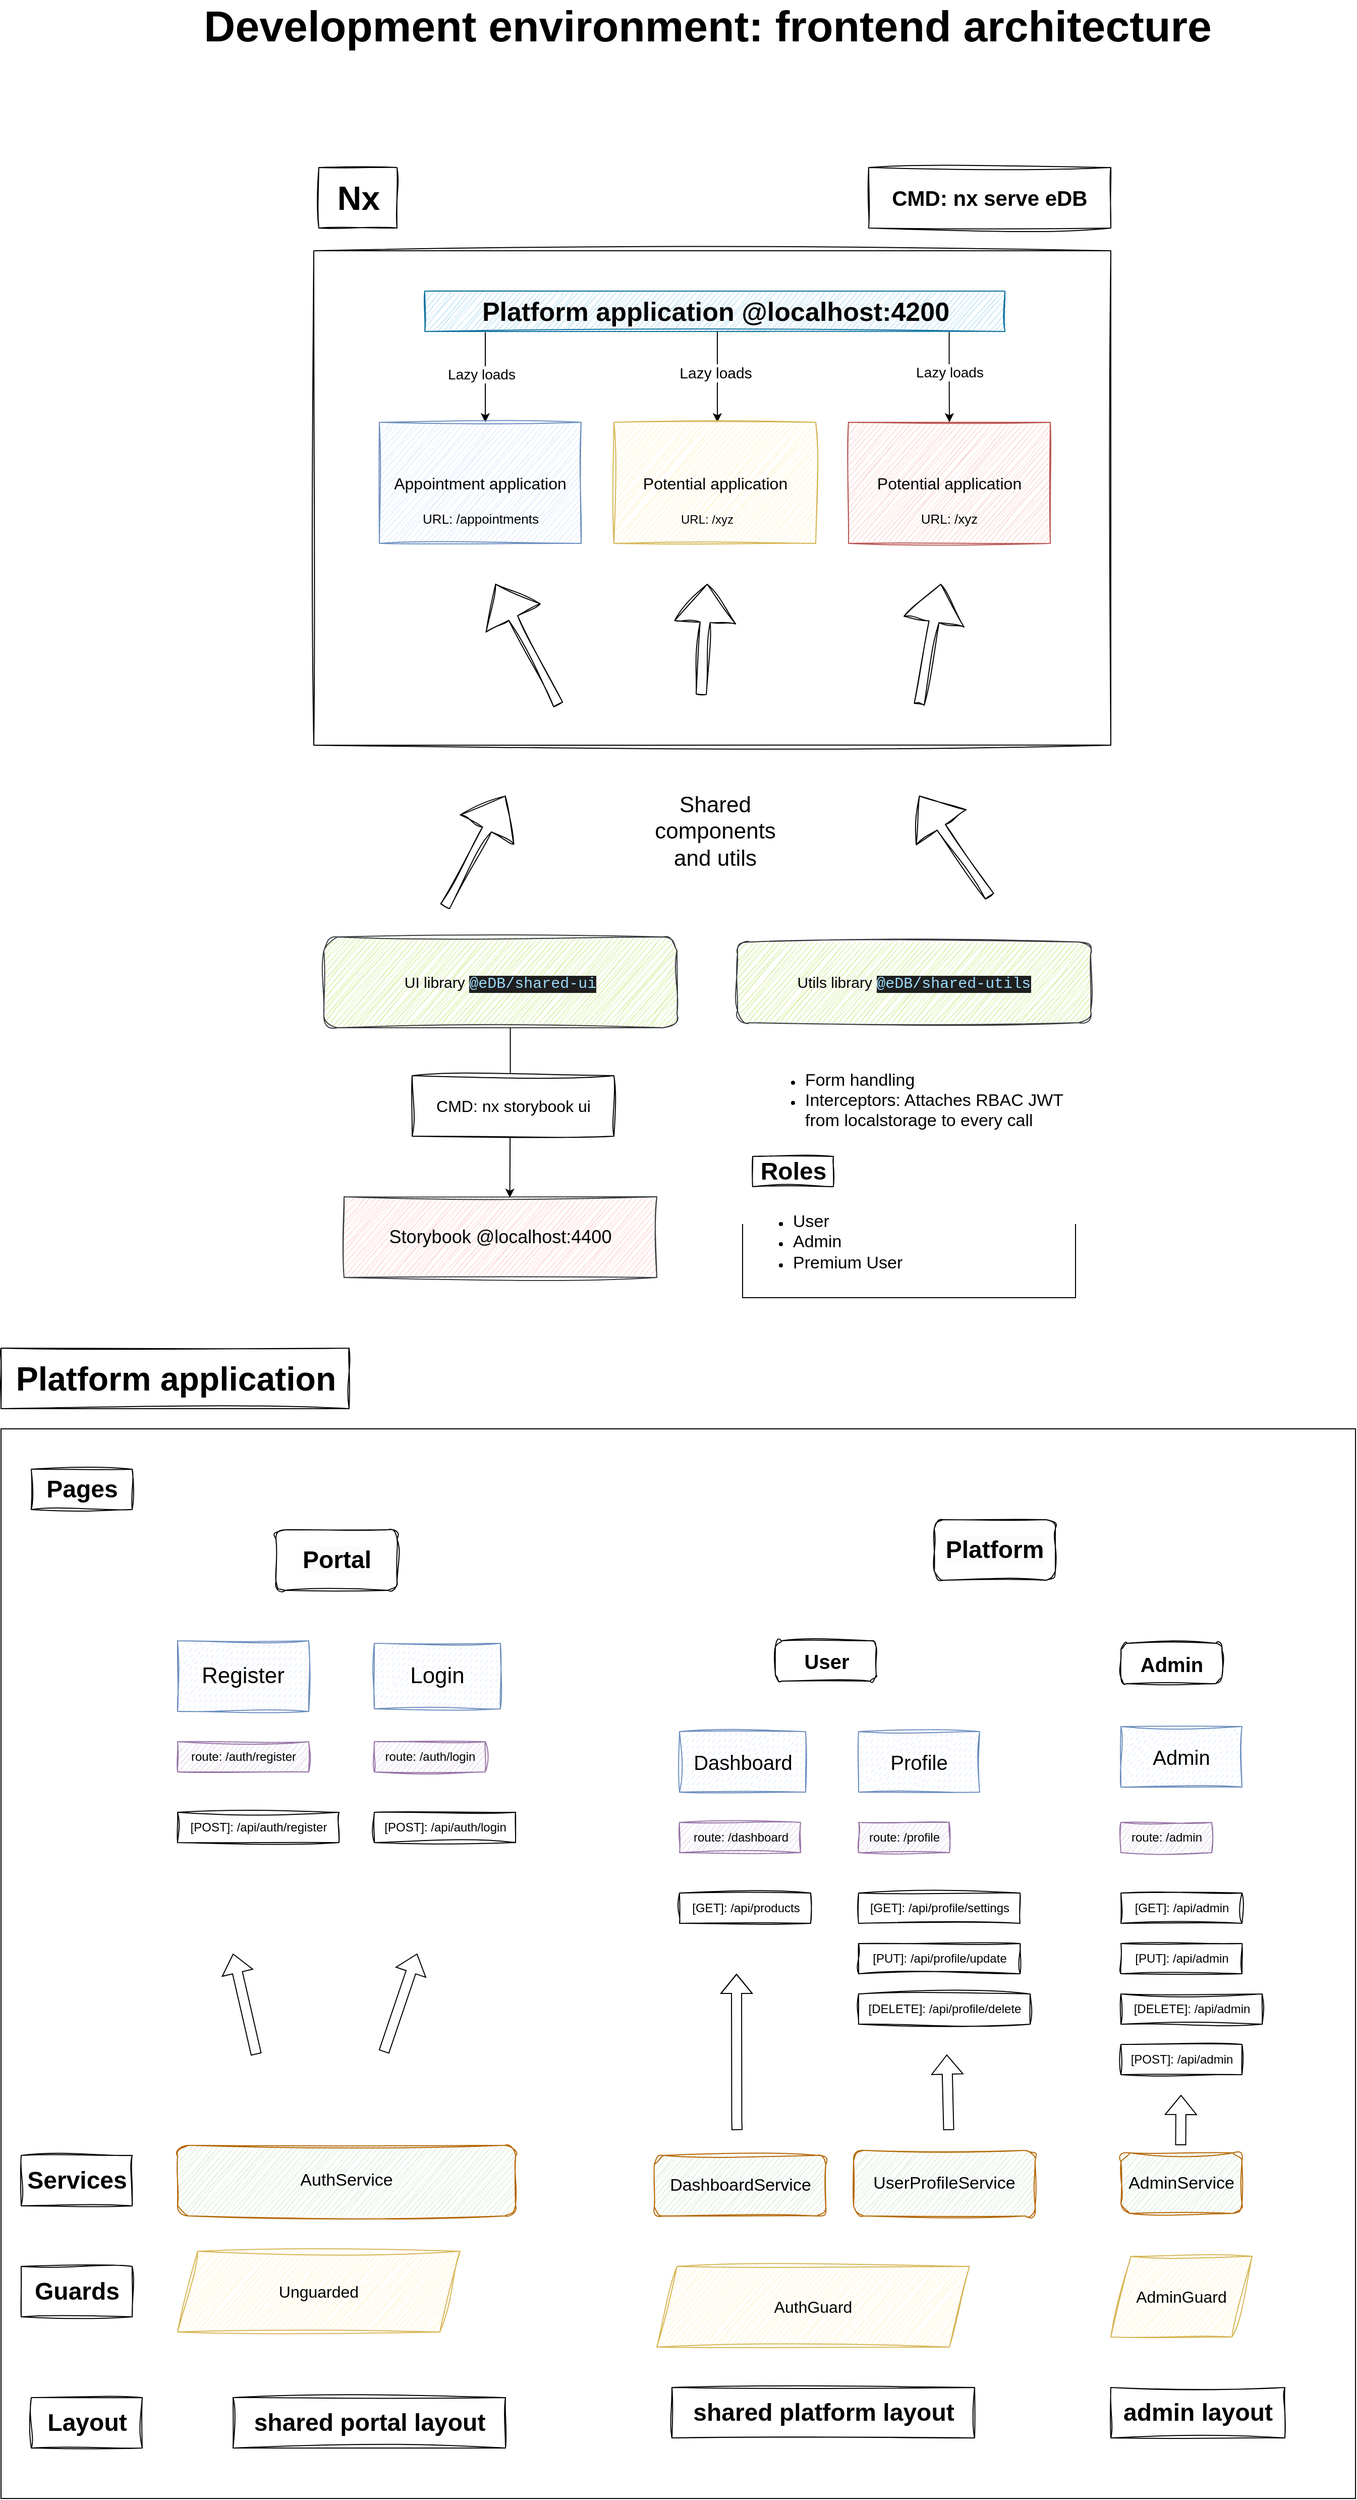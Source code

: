 <mxfile version="24.8.8">
  <diagram name="Page-1" id="nh4jwneAX2I31Z53x2l4">
    <mxGraphModel dx="6540" dy="2340" grid="1" gridSize="10" guides="1" tooltips="1" connect="1" arrows="1" fold="1" page="1" pageScale="1" pageWidth="3000" pageHeight="3000" math="0" shadow="0">
      <root>
        <mxCell id="0" />
        <mxCell id="1" parent="0" />
        <mxCell id="LP7Ed1BWK_VpSIzqsCGS-2" value="" style="rounded=0;whiteSpace=wrap;html=1;movable=1;resizable=1;rotatable=1;deletable=1;editable=1;locked=0;connectable=1;sketch=1;curveFitting=1;jiggle=2;" parent="1" vertex="1">
          <mxGeometry x="-1940" y="342.5" width="790" height="490" as="geometry" />
        </mxCell>
        <mxCell id="LP7Ed1BWK_VpSIzqsCGS-23" style="edgeStyle=orthogonalEdgeStyle;rounded=0;orthogonalLoop=1;jettySize=auto;html=1;exitX=0.5;exitY=1;exitDx=0;exitDy=0;" parent="1" source="LP7Ed1BWK_VpSIzqsCGS-4" target="LP7Ed1BWK_VpSIzqsCGS-13" edge="1">
          <mxGeometry relative="1" as="geometry">
            <Array as="points">
              <mxPoint x="-1540" y="422.5" />
            </Array>
          </mxGeometry>
        </mxCell>
        <mxCell id="LP7Ed1BWK_VpSIzqsCGS-24" style="edgeStyle=orthogonalEdgeStyle;rounded=0;orthogonalLoop=1;jettySize=auto;html=1;exitX=0.25;exitY=1;exitDx=0;exitDy=0;" parent="1" source="LP7Ed1BWK_VpSIzqsCGS-4" target="LP7Ed1BWK_VpSIzqsCGS-5" edge="1">
          <mxGeometry relative="1" as="geometry">
            <Array as="points">
              <mxPoint x="-1770" y="422.5" />
            </Array>
          </mxGeometry>
        </mxCell>
        <mxCell id="LP7Ed1BWK_VpSIzqsCGS-25" value="Lazy loads" style="edgeLabel;html=1;align=center;verticalAlign=middle;resizable=0;points=[];fontSize=14;" parent="LP7Ed1BWK_VpSIzqsCGS-24" vertex="1" connectable="0">
          <mxGeometry x="-0.048" relative="1" as="geometry">
            <mxPoint x="-5" y="42" as="offset" />
          </mxGeometry>
        </mxCell>
        <mxCell id="LP7Ed1BWK_VpSIzqsCGS-4" value="&lt;font style=&quot;font-size: 26px;&quot;&gt;Platform application @localhost:4200&lt;/font&gt;" style="text;fillColor=#b1ddf0;html=1;fontSize=24;fontStyle=1;verticalAlign=middle;align=center;rounded=0;sketch=1;curveFitting=1;jiggle=2;strokeColor=#10739e;" parent="1" vertex="1">
          <mxGeometry x="-1830" y="382.5" width="575" height="40" as="geometry" />
        </mxCell>
        <mxCell id="LP7Ed1BWK_VpSIzqsCGS-5" value="Appointment application" style="rounded=0;whiteSpace=wrap;html=1;fillColor=#dae8fc;strokeColor=#6c8ebf;sketch=1;curveFitting=1;jiggle=2;fontSize=16;" parent="1" vertex="1">
          <mxGeometry x="-1875" y="512.5" width="200" height="120" as="geometry" />
        </mxCell>
        <mxCell id="CCocl-EuiZUdixl_HcII-7" value="&lt;font style=&quot;font-size: 16px;&quot;&gt;nx storybook ui&lt;/font&gt;" style="edgeStyle=orthogonalEdgeStyle;rounded=0;orthogonalLoop=1;jettySize=auto;html=1;exitX=0.528;exitY=0.996;exitDx=0;exitDy=0;entryX=0.53;entryY=0.012;entryDx=0;entryDy=0;exitPerimeter=0;entryPerimeter=0;" edge="1" parent="1" source="LP7Ed1BWK_VpSIzqsCGS-8" target="lYHz6h8Hog2-7QlPZJF8-1">
          <mxGeometry x="0.003" relative="1" as="geometry">
            <Array as="points">
              <mxPoint x="-1745" y="1177.5" />
            </Array>
            <mxPoint as="offset" />
          </mxGeometry>
        </mxCell>
        <mxCell id="LP7Ed1BWK_VpSIzqsCGS-8" value="&lt;font style=&quot;font-size: 15px;&quot;&gt;&lt;font style=&quot;&quot;&gt;UI library&amp;nbsp;&lt;/font&gt;&lt;span style=&quot;color: rgb(156, 220, 254); background-color: rgb(31, 31, 31); font-family: Menlo, Monaco, &amp;quot;Courier New&amp;quot;, monospace; white-space: pre;&quot;&gt;@eDB/shared-ui&lt;/span&gt;&lt;/font&gt;" style="rounded=1;whiteSpace=wrap;html=1;sketch=1;curveFitting=1;jiggle=2;fillColor=#cdeb8b;strokeColor=#36393d;" parent="1" vertex="1">
          <mxGeometry x="-1930" y="1022.5" width="350" height="90" as="geometry" />
        </mxCell>
        <mxCell id="LP7Ed1BWK_VpSIzqsCGS-13" value="&lt;font style=&quot;font-size: 16px;&quot;&gt;Potential application&lt;/font&gt;" style="rounded=0;whiteSpace=wrap;html=1;fillColor=#fff2cc;strokeColor=#d6b656;sketch=1;curveFitting=1;jiggle=2;" parent="1" vertex="1">
          <mxGeometry x="-1642.5" y="512.5" width="200" height="120" as="geometry" />
        </mxCell>
        <mxCell id="LP7Ed1BWK_VpSIzqsCGS-28" value="URL: /appointments" style="text;html=1;align=center;verticalAlign=middle;whiteSpace=wrap;rounded=0;fontSize=13;" parent="1" vertex="1">
          <mxGeometry x="-1837.5" y="592.5" width="125" height="30" as="geometry" />
        </mxCell>
        <mxCell id="LP7Ed1BWK_VpSIzqsCGS-29" value="&lt;span style=&quot;font-size: 12px;&quot;&gt;URL: /xyz&lt;/span&gt;" style="text;html=1;align=center;verticalAlign=middle;whiteSpace=wrap;rounded=0;fontSize=13;" parent="1" vertex="1">
          <mxGeometry x="-1630" y="592.5" width="160" height="30" as="geometry" />
        </mxCell>
        <mxCell id="LP7Ed1BWK_VpSIzqsCGS-37" value="" style="edgeStyle=orthogonalEdgeStyle;rounded=0;orthogonalLoop=1;jettySize=auto;html=1;exitX=0.904;exitY=1.016;exitDx=0;exitDy=0;entryX=0.5;entryY=0;entryDx=0;entryDy=0;exitPerimeter=0;" parent="1" source="LP7Ed1BWK_VpSIzqsCGS-4" target="LP7Ed1BWK_VpSIzqsCGS-16" edge="1">
          <mxGeometry relative="1" as="geometry">
            <mxPoint x="-1647.5" y="462.5" as="sourcePoint" />
            <mxPoint x="-1310" y="532.5" as="targetPoint" />
            <Array as="points" />
          </mxGeometry>
        </mxCell>
        <mxCell id="LP7Ed1BWK_VpSIzqsCGS-16" value="&lt;font style=&quot;font-size: 16px;&quot;&gt;Potential application&lt;/font&gt;" style="rounded=0;whiteSpace=wrap;html=1;fillColor=#f8cecc;strokeColor=#b85450;sketch=1;curveFitting=1;jiggle=2;" parent="1" vertex="1">
          <mxGeometry x="-1410" y="512.5" width="200" height="120" as="geometry" />
        </mxCell>
        <mxCell id="LP7Ed1BWK_VpSIzqsCGS-38" value="Lazy loads" style="edgeLabel;html=1;align=center;verticalAlign=middle;resizable=0;points=[];fontSize=15;" parent="1" vertex="1" connectable="0">
          <mxGeometry x="-1542.498" y="462.5" as="geometry" />
        </mxCell>
        <mxCell id="LP7Ed1BWK_VpSIzqsCGS-39" value="Lazy loads" style="edgeLabel;html=1;align=center;verticalAlign=middle;resizable=0;points=[];fontSize=14;" parent="1" vertex="1" connectable="0">
          <mxGeometry x="-1309.998" y="462.5" as="geometry" />
        </mxCell>
        <mxCell id="LP7Ed1BWK_VpSIzqsCGS-30" value="URL: /xyz" style="text;html=1;align=center;verticalAlign=middle;whiteSpace=wrap;rounded=0;fontSize=13;" parent="1" vertex="1">
          <mxGeometry x="-1340" y="592.5" width="60" height="30" as="geometry" />
        </mxCell>
        <mxCell id="LP7Ed1BWK_VpSIzqsCGS-46" value="&lt;font style=&quot;font-size: 33px;&quot;&gt;Nx&lt;/font&gt;" style="text;strokeColor=default;fillColor=none;html=1;fontSize=24;fontStyle=1;verticalAlign=middle;align=center;rounded=0;sketch=1;curveFitting=1;jiggle=2;" parent="1" vertex="1">
          <mxGeometry x="-1935" y="260" width="77.5" height="60" as="geometry" />
        </mxCell>
        <mxCell id="lYHz6h8Hog2-7QlPZJF8-1" value="&lt;font style=&quot;font-size: 18px;&quot;&gt;Storybook @localhost:4400&lt;/font&gt;" style="rounded=0;whiteSpace=wrap;html=1;sketch=1;curveFitting=1;jiggle=2;fillColor=#ffcccc;strokeColor=#36393d;" parent="1" vertex="1">
          <mxGeometry x="-1910" y="1280" width="310" height="80" as="geometry" />
        </mxCell>
        <mxCell id="CCocl-EuiZUdixl_HcII-1" value="&lt;font style=&quot;font-size: 15px;&quot;&gt;&lt;font style=&quot;&quot;&gt;Utils library&lt;font style=&quot;&quot;&gt;&amp;nbsp;&lt;/font&gt;&lt;/font&gt;&lt;span style=&quot;color: rgb(156, 220, 254); background-color: rgb(31, 31, 31); font-family: Menlo, Monaco, &amp;quot;Courier New&amp;quot;, monospace; white-space: pre;&quot;&gt;&lt;font style=&quot;&quot;&gt;@eDB/shared-utils&lt;/font&gt;&lt;/span&gt;&lt;/font&gt;" style="rounded=1;whiteSpace=wrap;html=1;sketch=1;curveFitting=1;jiggle=2;fillColor=#cdeb8b;strokeColor=#36393d;" vertex="1" parent="1">
          <mxGeometry x="-1520" y="1027.5" width="350" height="80" as="geometry" />
        </mxCell>
        <mxCell id="CCocl-EuiZUdixl_HcII-8" value="" style="shape=partialRectangle;whiteSpace=wrap;html=1;bottom=1;right=1;left=1;top=0;fillColor=none;routingCenterX=-0.5;" vertex="1" parent="1">
          <mxGeometry x="-1515" y="1307.5" width="330" height="72.5" as="geometry" />
        </mxCell>
        <mxCell id="CCocl-EuiZUdixl_HcII-20" value="&lt;ul&gt;&lt;li&gt;&lt;span style=&quot;font-size: 17px;&quot;&gt;Form handling&amp;nbsp;&lt;/span&gt;&lt;/li&gt;&lt;li&gt;&lt;span style=&quot;font-size: 17px;&quot;&gt;Interceptors: Attaches RBAC&amp;nbsp;JWT from localstorage to every call made&lt;/span&gt;&lt;/li&gt;&lt;/ul&gt;" style="text;strokeColor=none;fillColor=none;html=1;whiteSpace=wrap;verticalAlign=middle;overflow=hidden;" vertex="1" parent="1">
          <mxGeometry x="-1495" y="1140" width="310" height="80" as="geometry" />
        </mxCell>
        <mxCell id="CCocl-EuiZUdixl_HcII-21" value="" style="shape=flexArrow;endArrow=classic;html=1;rounded=0;endWidth=49.474;endSize=12.242;sketch=1;curveFitting=1;jiggle=2;" edge="1" parent="1">
          <mxGeometry width="50" height="50" relative="1" as="geometry">
            <mxPoint x="-1810" y="992.5" as="sourcePoint" />
            <mxPoint x="-1750" y="882.5" as="targetPoint" />
          </mxGeometry>
        </mxCell>
        <mxCell id="CCocl-EuiZUdixl_HcII-22" value="" style="shape=flexArrow;endArrow=classic;html=1;rounded=0;endWidth=49.474;endSize=12.242;sketch=1;curveFitting=1;jiggle=2;" edge="1" parent="1">
          <mxGeometry width="50" height="50" relative="1" as="geometry">
            <mxPoint x="-1270" y="982.5" as="sourcePoint" />
            <mxPoint x="-1340" y="882.5" as="targetPoint" />
          </mxGeometry>
        </mxCell>
        <mxCell id="CCocl-EuiZUdixl_HcII-23" value="&lt;font style=&quot;font-size: 22px;&quot;&gt;Shared components and utils&lt;/font&gt;" style="text;html=1;align=center;verticalAlign=middle;whiteSpace=wrap;rounded=0;" vertex="1" parent="1">
          <mxGeometry x="-1602.5" y="882.5" width="120" height="70" as="geometry" />
        </mxCell>
        <mxCell id="CCocl-EuiZUdixl_HcII-24" value="" style="shape=flexArrow;endArrow=classic;html=1;rounded=0;endWidth=49.474;endSize=12.242;sketch=1;curveFitting=1;jiggle=2;" edge="1" parent="1">
          <mxGeometry width="50" height="50" relative="1" as="geometry">
            <mxPoint x="-1697.6" y="792.5" as="sourcePoint" />
            <mxPoint x="-1760" y="672.5" as="targetPoint" />
          </mxGeometry>
        </mxCell>
        <mxCell id="CCocl-EuiZUdixl_HcII-25" value="" style="shape=flexArrow;endArrow=classic;html=1;rounded=0;endWidth=49.474;endSize=12.242;sketch=1;curveFitting=1;jiggle=2;" edge="1" parent="1">
          <mxGeometry width="50" height="50" relative="1" as="geometry">
            <mxPoint x="-1556" y="782.5" as="sourcePoint" />
            <mxPoint x="-1550" y="672.5" as="targetPoint" />
          </mxGeometry>
        </mxCell>
        <mxCell id="CCocl-EuiZUdixl_HcII-27" value="" style="shape=flexArrow;endArrow=classic;html=1;rounded=0;endWidth=49.474;endSize=12.242;sketch=1;curveFitting=1;jiggle=2;" edge="1" parent="1">
          <mxGeometry width="50" height="50" relative="1" as="geometry">
            <mxPoint x="-1340" y="792.5" as="sourcePoint" />
            <mxPoint x="-1318.46" y="672.5" as="targetPoint" />
          </mxGeometry>
        </mxCell>
        <mxCell id="CCocl-EuiZUdixl_HcII-28" value="&lt;blockquote style=&quot;margin: 0 0 0 40px; border: none; padding: 0px;&quot;&gt;&lt;br&gt;&lt;/blockquote&gt;" style="text;strokeColor=none;fillColor=none;html=1;fontSize=24;fontStyle=1;verticalAlign=middle;align=center;" vertex="1" parent="1">
          <mxGeometry x="-2100" y="1020" width="270" height="40" as="geometry" />
        </mxCell>
        <mxCell id="CCocl-EuiZUdixl_HcII-29" value="&lt;span style=&quot;font-size: 21px; font-weight: 700; text-wrap-mode: nowrap;&quot;&gt;CMD:&amp;nbsp;nx serve eDB&lt;/span&gt;" style="rounded=0;whiteSpace=wrap;html=1;sketch=1;curveFitting=1;jiggle=2;" vertex="1" parent="1">
          <mxGeometry x="-1390" y="260" width="240" height="60" as="geometry" />
        </mxCell>
        <mxCell id="CCocl-EuiZUdixl_HcII-31" value="&lt;span style=&quot;font-size: 43px;&quot;&gt;Development environment: frontend architecture&lt;/span&gt;" style="text;strokeColor=none;fillColor=none;html=1;fontSize=24;fontStyle=1;verticalAlign=middle;align=center;" vertex="1" parent="1">
          <mxGeometry x="-2050" y="100" width="1000" height="40" as="geometry" />
        </mxCell>
        <mxCell id="CCocl-EuiZUdixl_HcII-34" value="" style="rounded=0;whiteSpace=wrap;html=1;movable=0;resizable=0;rotatable=0;deletable=0;editable=0;locked=1;connectable=0;" vertex="1" parent="1">
          <mxGeometry x="-2250" y="1510" width="1342.5" height="1060" as="geometry" />
        </mxCell>
        <mxCell id="CCocl-EuiZUdixl_HcII-33" value="&lt;font style=&quot;font-size: 33px;&quot;&gt;Platform application&lt;/font&gt;" style="text;strokeColor=default;fillColor=none;html=1;fontSize=24;fontStyle=1;verticalAlign=middle;align=center;rounded=0;sketch=1;curveFitting=1;jiggle=2;" vertex="1" parent="1">
          <mxGeometry x="-2250" y="1430" width="345" height="60" as="geometry" />
        </mxCell>
        <mxCell id="CCocl-EuiZUdixl_HcII-35" value="&lt;font style=&quot;font-size: 22px;&quot;&gt;Login&lt;/font&gt;" style="rounded=0;whiteSpace=wrap;html=1;sketch=1;curveFitting=1;jiggle=2;fillColor=#dae8fc;strokeColor=#6c8ebf;fillStyle=dashed;" vertex="1" parent="1">
          <mxGeometry x="-1880" y="1722.5" width="125" height="65" as="geometry" />
        </mxCell>
        <mxCell id="CCocl-EuiZUdixl_HcII-36" value="&lt;font style=&quot;font-size: 22px;&quot;&gt;Register&lt;/font&gt;" style="rounded=0;whiteSpace=wrap;html=1;sketch=1;curveFitting=1;jiggle=2;fillColor=#dae8fc;strokeColor=#6c8ebf;fillStyle=dashed;" vertex="1" parent="1">
          <mxGeometry x="-2075" y="1720" width="130" height="70" as="geometry" />
        </mxCell>
        <mxCell id="CCocl-EuiZUdixl_HcII-37" value="&lt;font style=&quot;font-size: 20px;&quot;&gt;Dashboard&lt;/font&gt;" style="rounded=0;whiteSpace=wrap;html=1;sketch=1;curveFitting=1;jiggle=2;fillColor=#dae8fc;strokeColor=#6c8ebf;fillStyle=dashed;" vertex="1" parent="1">
          <mxGeometry x="-1577.5" y="1810" width="125" height="60" as="geometry" />
        </mxCell>
        <mxCell id="CCocl-EuiZUdixl_HcII-38" value="&lt;span style=&quot;font-size: 20px;&quot;&gt;Profile&lt;/span&gt;" style="rounded=0;whiteSpace=wrap;html=1;sketch=1;curveFitting=1;jiggle=2;fillColor=#dae8fc;strokeColor=#6c8ebf;fillStyle=dashed;" vertex="1" parent="1">
          <mxGeometry x="-1400" y="1810" width="120" height="60" as="geometry" />
        </mxCell>
        <mxCell id="CCocl-EuiZUdixl_HcII-40" value="&lt;font style=&quot;font-size: 20px;&quot;&gt;Admin&lt;/font&gt;" style="rounded=0;whiteSpace=wrap;html=1;sketch=1;curveFitting=1;jiggle=2;fillColor=#dae8fc;strokeColor=#6c8ebf;fillStyle=dashed;" vertex="1" parent="1">
          <mxGeometry x="-1140" y="1805" width="120" height="60" as="geometry" />
        </mxCell>
        <mxCell id="CCocl-EuiZUdixl_HcII-43" value="Services" style="text;strokeColor=default;fillColor=none;html=1;fontSize=24;fontStyle=1;verticalAlign=middle;align=center;sketch=1;curveFitting=1;jiggle=2;" vertex="1" parent="1">
          <mxGeometry x="-2230" y="2230" width="110" height="50" as="geometry" />
        </mxCell>
        <mxCell id="CCocl-EuiZUdixl_HcII-44" value="&lt;font style=&quot;font-size: 17px;&quot;&gt;UserProfileService&lt;/font&gt;" style="rounded=1;whiteSpace=wrap;html=1;sketch=1;curveFitting=1;jiggle=2;strokeColor=#B36602;fillColor=#D5E8D4;" vertex="1" parent="1">
          <mxGeometry x="-1405" y="2225" width="180" height="65" as="geometry" />
        </mxCell>
        <mxCell id="CCocl-EuiZUdixl_HcII-45" value="&lt;font style=&quot;font-size: 17px;&quot;&gt;AuthService&lt;/font&gt;" style="rounded=1;whiteSpace=wrap;html=1;sketch=1;curveFitting=1;jiggle=2;fillColor=#d5e8d4;strokeColor=#B36602;" vertex="1" parent="1">
          <mxGeometry x="-2075" y="2220" width="335" height="70" as="geometry" />
        </mxCell>
        <mxCell id="CCocl-EuiZUdixl_HcII-46" value="Pages" style="text;strokeColor=default;fillColor=none;html=1;fontSize=24;fontStyle=1;verticalAlign=middle;align=center;sketch=1;curveFitting=1;jiggle=2;" vertex="1" parent="1">
          <mxGeometry x="-2220" y="1550" width="100" height="40" as="geometry" />
        </mxCell>
        <mxCell id="CCocl-EuiZUdixl_HcII-53" value="[POST]: /api/auth/register" style="text;html=1;align=center;verticalAlign=middle;resizable=0;points=[];autosize=1;strokeColor=default;fillColor=none;sketch=1;curveFitting=1;jiggle=2;" vertex="1" parent="1">
          <mxGeometry x="-2075" y="1890" width="160" height="30" as="geometry" />
        </mxCell>
        <mxCell id="CCocl-EuiZUdixl_HcII-55" value="route: /auth/login" style="text;html=1;align=center;verticalAlign=middle;resizable=0;points=[];autosize=1;strokeColor=#9673a6;fillColor=#e1d5e7;sketch=1;curveFitting=1;jiggle=2;" vertex="1" parent="1">
          <mxGeometry x="-1880" y="1820" width="110" height="30" as="geometry" />
        </mxCell>
        <mxCell id="CCocl-EuiZUdixl_HcII-56" value="route: /admin" style="text;html=1;align=center;verticalAlign=middle;resizable=0;points=[];autosize=1;strokeColor=#9673a6;fillColor=#e1d5e7;sketch=1;curveFitting=1;jiggle=2;" vertex="1" parent="1">
          <mxGeometry x="-1140" y="1900" width="90" height="30" as="geometry" />
        </mxCell>
        <mxCell id="CCocl-EuiZUdixl_HcII-57" value="[PUT]: /api/profile/update" style="text;html=1;align=center;verticalAlign=middle;resizable=0;points=[];autosize=1;strokeColor=default;fillColor=none;sketch=1;curveFitting=1;jiggle=2;" vertex="1" parent="1">
          <mxGeometry x="-1400" y="2020" width="160" height="30" as="geometry" />
        </mxCell>
        <mxCell id="CCocl-EuiZUdixl_HcII-59" value="[GET]: /api/profile/settings" style="text;html=1;align=center;verticalAlign=middle;resizable=0;points=[];autosize=1;strokeColor=default;fillColor=none;sketch=1;curveFitting=1;jiggle=2;" vertex="1" parent="1">
          <mxGeometry x="-1400" y="1970" width="160" height="30" as="geometry" />
        </mxCell>
        <mxCell id="CCocl-EuiZUdixl_HcII-61" value="[GET]: /api/products" style="text;html=1;align=center;verticalAlign=middle;resizable=0;points=[];autosize=1;strokeColor=default;fillColor=none;sketch=1;curveFitting=1;jiggle=2;" vertex="1" parent="1">
          <mxGeometry x="-1577.5" y="1970" width="130" height="30" as="geometry" />
        </mxCell>
        <mxCell id="CCocl-EuiZUdixl_HcII-62" value="&lt;font style=&quot;font-size: 17px;&quot;&gt;DashboardService&lt;/font&gt;" style="rounded=1;whiteSpace=wrap;html=1;sketch=1;curveFitting=1;jiggle=2;strokeColor=#B36602;fillColor=#D5E8D4;" vertex="1" parent="1">
          <mxGeometry x="-1602.5" y="2230" width="170" height="60" as="geometry" />
        </mxCell>
        <mxCell id="CCocl-EuiZUdixl_HcII-63" value="&lt;font style=&quot;font-size: 17px;&quot;&gt;AdminService&lt;/font&gt;" style="rounded=1;whiteSpace=wrap;html=1;sketch=1;curveFitting=1;jiggle=2;strokeColor=#B36602;fillColor=#D5E8D4;" vertex="1" parent="1">
          <mxGeometry x="-1140" y="2227.5" width="120" height="60" as="geometry" />
        </mxCell>
        <mxCell id="CCocl-EuiZUdixl_HcII-65" value="&lt;font style=&quot;font-size: 16px;&quot;&gt;AuthGuard&lt;/font&gt;" style="shape=parallelogram;perimeter=parallelogramPerimeter;whiteSpace=wrap;html=1;fixedSize=1;sketch=1;curveFitting=1;jiggle=2;fillColor=#fff2cc;strokeColor=#d6b656;" vertex="1" parent="1">
          <mxGeometry x="-1600" y="2340" width="310" height="80" as="geometry" />
        </mxCell>
        <mxCell id="CCocl-EuiZUdixl_HcII-66" value="&lt;span style=&quot;font-size: 16px;&quot;&gt;AdminGuard&lt;/span&gt;" style="shape=parallelogram;perimeter=parallelogramPerimeter;whiteSpace=wrap;html=1;fixedSize=1;sketch=1;curveFitting=1;jiggle=2;fillColor=#fff2cc;strokeColor=#d6b656;" vertex="1" parent="1">
          <mxGeometry x="-1150" y="2330" width="140" height="80" as="geometry" />
        </mxCell>
        <mxCell id="CCocl-EuiZUdixl_HcII-67" value="Guards" style="text;strokeColor=default;fillColor=none;html=1;fontSize=24;fontStyle=1;verticalAlign=middle;align=center;sketch=1;curveFitting=1;jiggle=2;" vertex="1" parent="1">
          <mxGeometry x="-2230" y="2340" width="110" height="50" as="geometry" />
        </mxCell>
        <mxCell id="CCocl-EuiZUdixl_HcII-69" value="&lt;font style=&quot;font-size: 16px;&quot;&gt;Unguarded&lt;/font&gt;" style="shape=parallelogram;perimeter=parallelogramPerimeter;whiteSpace=wrap;html=1;fixedSize=1;sketch=1;curveFitting=1;jiggle=2;fillColor=#fff2cc;strokeColor=#d6b656;" vertex="1" parent="1">
          <mxGeometry x="-2075" y="2325" width="280" height="80" as="geometry" />
        </mxCell>
        <mxCell id="CCocl-EuiZUdixl_HcII-71" value="route: /auth/register" style="text;html=1;align=center;verticalAlign=middle;resizable=0;points=[];autosize=1;strokeColor=#9673a6;fillColor=#e1d5e7;sketch=1;curveFitting=1;jiggle=2;" vertex="1" parent="1">
          <mxGeometry x="-2075" y="1820" width="130" height="30" as="geometry" />
        </mxCell>
        <mxCell id="CCocl-EuiZUdixl_HcII-72" value="[POST]: /api/auth/login" style="text;html=1;align=center;verticalAlign=middle;resizable=0;points=[];autosize=1;strokeColor=default;fillColor=none;sketch=1;curveFitting=1;jiggle=2;" vertex="1" parent="1">
          <mxGeometry x="-1880" y="1890" width="140" height="30" as="geometry" />
        </mxCell>
        <mxCell id="CCocl-EuiZUdixl_HcII-73" value="route: /dashboard" style="text;html=1;align=center;verticalAlign=middle;resizable=0;points=[];autosize=1;strokeColor=#9673a6;fillColor=#e1d5e7;sketch=1;curveFitting=1;jiggle=2;" vertex="1" parent="1">
          <mxGeometry x="-1577.5" y="1900" width="120" height="30" as="geometry" />
        </mxCell>
        <mxCell id="CCocl-EuiZUdixl_HcII-74" value="route: /profile" style="text;html=1;align=center;verticalAlign=middle;resizable=0;points=[];autosize=1;strokeColor=#9673a6;fillColor=#e1d5e7;sketch=1;curveFitting=1;jiggle=2;" vertex="1" parent="1">
          <mxGeometry x="-1400" y="1900" width="90" height="30" as="geometry" />
        </mxCell>
        <mxCell id="CCocl-EuiZUdixl_HcII-76" value="[GET]: /api/admin" style="text;html=1;align=center;verticalAlign=middle;resizable=0;points=[];autosize=1;strokeColor=default;fillColor=none;sketch=1;curveFitting=1;jiggle=2;" vertex="1" parent="1">
          <mxGeometry x="-1140" y="1970" width="120" height="30" as="geometry" />
        </mxCell>
        <mxCell id="CCocl-EuiZUdixl_HcII-79" value="" style="shape=flexArrow;endArrow=classic;html=1;rounded=0;" edge="1" parent="1">
          <mxGeometry width="50" height="50" relative="1" as="geometry">
            <mxPoint x="-1520.48" y="2205" as="sourcePoint" />
            <mxPoint x="-1521" y="2050" as="targetPoint" />
            <Array as="points">
              <mxPoint x="-1520.77" y="2195" />
            </Array>
          </mxGeometry>
        </mxCell>
        <mxCell id="CCocl-EuiZUdixl_HcII-80" value="" style="shape=flexArrow;endArrow=classic;html=1;rounded=0;" edge="1" parent="1">
          <mxGeometry width="50" height="50" relative="1" as="geometry">
            <mxPoint x="-1310.71" y="2205" as="sourcePoint" />
            <mxPoint x="-1312.54" y="2130" as="targetPoint" />
            <Array as="points">
              <mxPoint x="-1310" y="2205" />
            </Array>
          </mxGeometry>
        </mxCell>
        <mxCell id="CCocl-EuiZUdixl_HcII-81" value="" style="shape=flexArrow;endArrow=classic;html=1;rounded=0;" edge="1" parent="1">
          <mxGeometry width="50" height="50" relative="1" as="geometry">
            <mxPoint x="-1080.77" y="2220" as="sourcePoint" />
            <mxPoint x="-1080.44" y="2170" as="targetPoint" />
            <Array as="points">
              <mxPoint x="-1080.06" y="2220" />
            </Array>
          </mxGeometry>
        </mxCell>
        <mxCell id="CCocl-EuiZUdixl_HcII-82" value="[DELETE]: /api/profile/delete" style="text;html=1;align=center;verticalAlign=middle;resizable=0;points=[];autosize=1;strokeColor=default;fillColor=none;sketch=1;curveFitting=1;jiggle=2;" vertex="1" parent="1">
          <mxGeometry x="-1400" y="2070" width="170" height="30" as="geometry" />
        </mxCell>
        <mxCell id="CCocl-EuiZUdixl_HcII-84" value="&lt;ul&gt;&lt;li&gt;&lt;font style=&quot;font-size: 17px;&quot;&gt;User&lt;/font&gt;&lt;/li&gt;&lt;li&gt;&lt;font style=&quot;font-size: 17px;&quot;&gt;Admin&lt;/font&gt;&lt;/li&gt;&lt;li&gt;&lt;font style=&quot;font-size: 17px;&quot;&gt;Premium User&lt;/font&gt;&lt;/li&gt;&lt;/ul&gt;" style="text;strokeColor=none;fillColor=none;html=1;whiteSpace=wrap;verticalAlign=middle;overflow=hidden;" vertex="1" parent="1">
          <mxGeometry x="-1507.5" y="1280" width="182.5" height="90" as="geometry" />
        </mxCell>
        <mxCell id="CCocl-EuiZUdixl_HcII-85" value="Roles" style="text;strokeColor=default;fillColor=none;html=1;fontSize=24;fontStyle=1;verticalAlign=middle;align=center;sketch=1;curveFitting=1;jiggle=2;" vertex="1" parent="1">
          <mxGeometry x="-1505" y="1240" width="80" height="30" as="geometry" />
        </mxCell>
        <mxCell id="CCocl-EuiZUdixl_HcII-89" value="&lt;span style=&quot;color: rgb(0, 0, 0); font-family: Helvetica; font-size: 16px; font-style: normal; font-variant-ligatures: normal; font-variant-caps: normal; font-weight: 400; letter-spacing: normal; orphans: 2; text-align: center; text-indent: 0px; text-transform: none; widows: 2; word-spacing: 0px; -webkit-text-stroke-width: 0px; white-space: nowrap; background-color: rgb(255, 255, 255); text-decoration-thickness: initial; text-decoration-style: initial; text-decoration-color: initial; display: inline !important; float: none;&quot;&gt;CMD: nx storybook ui&lt;/span&gt;" style="rounded=0;whiteSpace=wrap;html=1;sketch=1;curveFitting=1;jiggle=2;" vertex="1" parent="1">
          <mxGeometry x="-1842.5" y="1160" width="200" height="60" as="geometry" />
        </mxCell>
        <mxCell id="CCocl-EuiZUdixl_HcII-92" value="[PUT]: /api/admin" style="text;html=1;align=center;verticalAlign=middle;resizable=0;points=[];autosize=1;strokeColor=default;fillColor=none;sketch=1;curveFitting=1;jiggle=2;" vertex="1" parent="1">
          <mxGeometry x="-1140" y="2020" width="120" height="30" as="geometry" />
        </mxCell>
        <mxCell id="CCocl-EuiZUdixl_HcII-93" value="[DELETE]: /api/admin" style="text;html=1;align=center;verticalAlign=middle;resizable=0;points=[];autosize=1;strokeColor=default;fillColor=none;sketch=1;curveFitting=1;jiggle=2;" vertex="1" parent="1">
          <mxGeometry x="-1140" y="2070" width="140" height="30" as="geometry" />
        </mxCell>
        <mxCell id="CCocl-EuiZUdixl_HcII-94" value="[POST]: /api/admin" style="text;html=1;align=center;verticalAlign=middle;resizable=0;points=[];autosize=1;strokeColor=default;fillColor=none;sketch=1;curveFitting=1;jiggle=2;" vertex="1" parent="1">
          <mxGeometry x="-1140" y="2120" width="120" height="30" as="geometry" />
        </mxCell>
        <mxCell id="CCocl-EuiZUdixl_HcII-95" value="Layout" style="text;strokeColor=default;fillColor=none;html=1;fontSize=24;fontStyle=1;verticalAlign=middle;align=center;sketch=1;curveFitting=1;jiggle=2;" vertex="1" parent="1">
          <mxGeometry x="-2220" y="2470" width="110" height="50" as="geometry" />
        </mxCell>
        <mxCell id="CCocl-EuiZUdixl_HcII-96" value="shared portal layout" style="text;strokeColor=default;fillColor=none;html=1;fontSize=24;fontStyle=1;verticalAlign=middle;align=center;sketch=1;curveFitting=1;jiggle=2;" vertex="1" parent="1">
          <mxGeometry x="-2020" y="2470" width="270" height="50" as="geometry" />
        </mxCell>
        <mxCell id="CCocl-EuiZUdixl_HcII-97" value="shared platform layout" style="text;strokeColor=default;fillColor=none;html=1;fontSize=24;fontStyle=1;verticalAlign=middle;align=center;sketch=1;curveFitting=1;jiggle=2;" vertex="1" parent="1">
          <mxGeometry x="-1585" y="2460" width="300" height="50" as="geometry" />
        </mxCell>
        <mxCell id="CCocl-EuiZUdixl_HcII-98" value="admin layout" style="text;strokeColor=default;fillColor=none;html=1;fontSize=24;fontStyle=1;verticalAlign=middle;align=center;sketch=1;curveFitting=1;jiggle=2;" vertex="1" parent="1">
          <mxGeometry x="-1150" y="2460" width="172.5" height="50" as="geometry" />
        </mxCell>
        <mxCell id="CCocl-EuiZUdixl_HcII-103" value="" style="shape=flexArrow;endArrow=classic;html=1;rounded=0;" edge="1" parent="1">
          <mxGeometry width="50" height="50" relative="1" as="geometry">
            <mxPoint x="-1997" y="2130" as="sourcePoint" />
            <mxPoint x="-2020" y="2030" as="targetPoint" />
            <Array as="points" />
          </mxGeometry>
        </mxCell>
        <mxCell id="CCocl-EuiZUdixl_HcII-104" value="&lt;font style=&quot;font-size: 20px;&quot;&gt;User&lt;/font&gt;" style="text;strokeColor=default;fillColor=none;html=1;fontSize=24;fontStyle=1;verticalAlign=middle;align=center;rounded=1;sketch=1;curveFitting=1;jiggle=2;" vertex="1" parent="1">
          <mxGeometry x="-1482.5" y="1720" width="100" height="40" as="geometry" />
        </mxCell>
        <mxCell id="CCocl-EuiZUdixl_HcII-106" value="&lt;meta charset=&quot;utf-8&quot;&gt;&lt;span style=&quot;color: rgb(0, 0, 0); font-family: Helvetica; font-size: 24px; font-style: normal; font-variant-ligatures: normal; font-variant-caps: normal; font-weight: 700; letter-spacing: normal; orphans: 2; text-align: center; text-indent: 0px; text-transform: none; widows: 2; word-spacing: 0px; -webkit-text-stroke-width: 0px; white-space: nowrap; background-color: rgb(251, 251, 251); text-decoration-thickness: initial; text-decoration-style: initial; text-decoration-color: initial; display: inline !important; float: none;&quot;&gt;Platform&lt;/span&gt;" style="rounded=1;whiteSpace=wrap;html=1;sketch=1;curveFitting=1;jiggle=2;glass=0;shadow=0;" vertex="1" parent="1">
          <mxGeometry x="-1325" y="1600" width="120" height="60" as="geometry" />
        </mxCell>
        <mxCell id="CCocl-EuiZUdixl_HcII-107" value="&lt;span style=&quot;color: rgb(0, 0, 0); font-family: Helvetica; font-size: 24px; font-style: normal; font-variant-ligatures: normal; font-variant-caps: normal; font-weight: 700; letter-spacing: normal; orphans: 2; text-align: center; text-indent: 0px; text-transform: none; widows: 2; word-spacing: 0px; -webkit-text-stroke-width: 0px; white-space: nowrap; background-color: rgb(251, 251, 251); text-decoration-thickness: initial; text-decoration-style: initial; text-decoration-color: initial; display: inline !important; float: none;&quot;&gt;Portal&lt;/span&gt;" style="rounded=1;whiteSpace=wrap;html=1;sketch=1;curveFitting=1;jiggle=2;glass=0;shadow=0;" vertex="1" parent="1">
          <mxGeometry x="-1977.5" y="1610" width="120" height="60" as="geometry" />
        </mxCell>
        <mxCell id="CCocl-EuiZUdixl_HcII-111" value="" style="shape=flexArrow;endArrow=classic;html=1;rounded=0;" edge="1" parent="1">
          <mxGeometry width="50" height="50" relative="1" as="geometry">
            <mxPoint x="-1870.5" y="2127.5" as="sourcePoint" />
            <mxPoint x="-1837.5" y="2030" as="targetPoint" />
          </mxGeometry>
        </mxCell>
        <mxCell id="CCocl-EuiZUdixl_HcII-113" value="&lt;font style=&quot;font-size: 20px;&quot;&gt;Admin&lt;/font&gt;" style="text;strokeColor=default;fillColor=none;html=1;fontSize=24;fontStyle=1;verticalAlign=middle;align=center;rounded=1;sketch=1;curveFitting=1;jiggle=2;" vertex="1" parent="1">
          <mxGeometry x="-1140" y="1722.5" width="100" height="40" as="geometry" />
        </mxCell>
      </root>
    </mxGraphModel>
  </diagram>
</mxfile>
